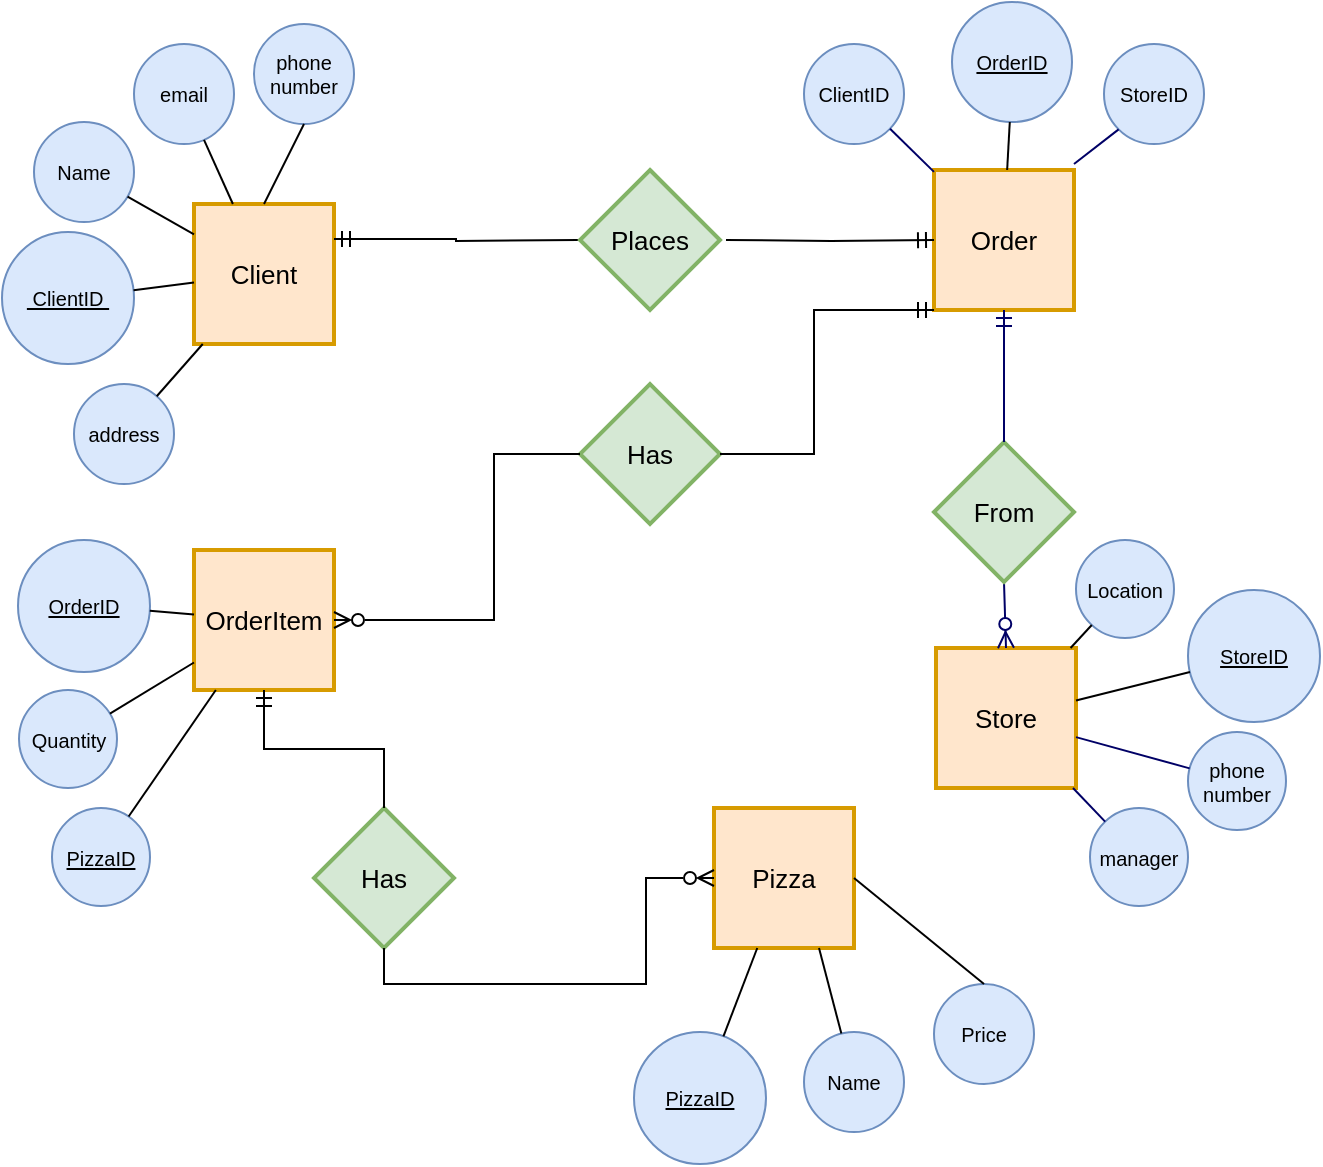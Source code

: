 <mxfile version="20.3.3" type="github" pages="2">
  <diagram id="fc1f3b67-3c9b-b1b3-7705-706421d27264" name="ERD Habit Tracker app">
    <mxGraphModel dx="1422" dy="809" grid="1" gridSize="10" guides="1" tooltips="1" connect="1" arrows="1" fold="1" page="1" pageScale="1" pageWidth="850" pageHeight="1100" math="0" shadow="0">
      <root>
        <mxCell id="0" />
        <mxCell id="1" parent="0" />
        <mxCell id="4cd4486c729dc68b-1" value="Client" style="strokeWidth=2;whiteSpace=wrap;html=1;align=center;fontSize=13;fontFamily=Helvetica;fontColor=#000000;strokeColor=#d79b00;fillColor=#ffe6cc;" parent="1" vertex="1">
          <mxGeometry x="120" y="160" width="70" height="70" as="geometry" />
        </mxCell>
        <mxCell id="4a63a70a29bb4ada-1" value="Name" style="ellipse;whiteSpace=wrap;html=1;aspect=fixed;fontSize=10;fillColor=#dae8fc;strokeColor=#6c8ebf;" parent="1" vertex="1">
          <mxGeometry x="40" y="119" width="50" height="50" as="geometry" />
        </mxCell>
        <mxCell id="4a63a70a29bb4ada-2" value="&lt;u&gt;&amp;nbsp;ClientID&amp;nbsp;&lt;/u&gt;" style="ellipse;whiteSpace=wrap;html=1;aspect=fixed;fontSize=10;fillColor=#dae8fc;strokeColor=#6c8ebf;" parent="1" vertex="1">
          <mxGeometry x="24" y="174" width="66" height="66" as="geometry" />
        </mxCell>
        <mxCell id="4a63a70a29bb4ada-3" value="address" style="ellipse;whiteSpace=wrap;html=1;aspect=fixed;fontSize=10;fillColor=#dae8fc;strokeColor=#6c8ebf;" parent="1" vertex="1">
          <mxGeometry x="60" y="250" width="50" height="50" as="geometry" />
        </mxCell>
        <mxCell id="4a63a70a29bb4ada-5" value="Order" style="strokeWidth=2;whiteSpace=wrap;html=1;align=center;fontSize=13;fontFamily=Helvetica;fontColor=#000000;strokeColor=#d79b00;fillColor=#ffe6cc;" parent="1" vertex="1">
          <mxGeometry x="490" y="143" width="70" height="70" as="geometry" />
        </mxCell>
        <mxCell id="4a63a70a29bb4ada-6" value="ClientID" style="ellipse;whiteSpace=wrap;html=1;aspect=fixed;fontSize=10;fillColor=#dae8fc;strokeColor=#6c8ebf;" parent="1" vertex="1">
          <mxGeometry x="425" y="80" width="50" height="50" as="geometry" />
        </mxCell>
        <mxCell id="5ecfb9fce94ea102-6" value="" style="edgeStyle=none;rounded=0;html=1;startArrow=none;startFill=0;endArrow=none;endFill=0;jettySize=auto;orthogonalLoop=1;strokeColor=#000066;fontSize=13;" parent="1" source="4a63a70a29bb4ada-6" target="4a63a70a29bb4ada-5" edge="1">
          <mxGeometry relative="1" as="geometry" />
        </mxCell>
        <mxCell id="4a63a70a29bb4ada-8" value="&lt;u&gt;OrderID&lt;/u&gt;" style="ellipse;whiteSpace=wrap;html=1;aspect=fixed;fontSize=10;fillColor=#dae8fc;strokeColor=#6c8ebf;" parent="1" vertex="1">
          <mxGeometry x="499" y="59" width="60" height="60" as="geometry" />
        </mxCell>
        <mxCell id="4a63a70a29bb4ada-9" value="" style="edgeStyle=orthogonalEdgeStyle;html=1;endArrow=ERmandOne;endFill=0;fontSize=13;exitX=1;exitY=0.5;entryX=0;entryY=0.5;rounded=0;" parent="1" target="4a63a70a29bb4ada-5" edge="1">
          <mxGeometry width="100" height="100" relative="1" as="geometry">
            <mxPoint x="386" y="178" as="sourcePoint" />
            <mxPoint x="385" y="270" as="targetPoint" />
          </mxGeometry>
        </mxCell>
        <mxCell id="4a63a70a29bb4ada-10" value="" style="edgeStyle=orthogonalEdgeStyle;html=1;endArrow=none;endFill=0;fontSize=13;exitX=1;exitY=0.25;entryX=0;entryY=0.5;rounded=0;startArrow=ERmandOne;startFill=0;" parent="1" source="4cd4486c729dc68b-1" edge="1">
          <mxGeometry width="100" height="100" relative="1" as="geometry">
            <mxPoint x="190" y="195" as="sourcePoint" />
            <mxPoint x="312" y="178" as="targetPoint" />
          </mxGeometry>
        </mxCell>
        <mxCell id="4a63a70a29bb4ada-13" value="Store" style="strokeWidth=2;whiteSpace=wrap;html=1;align=center;fontSize=13;fontFamily=Helvetica;fontColor=#000000;strokeColor=#d79b00;fillColor=#ffe6cc;" parent="1" vertex="1">
          <mxGeometry x="491" y="382" width="70" height="70" as="geometry" />
        </mxCell>
        <mxCell id="4a63a70a29bb4ada-16" value="OrderItem" style="strokeWidth=2;whiteSpace=wrap;html=1;align=center;fontSize=13;fontFamily=Helvetica;fontColor=#000000;strokeColor=#d79b00;fillColor=#ffe6cc;" parent="1" vertex="1">
          <mxGeometry x="120" y="333" width="70" height="70" as="geometry" />
        </mxCell>
        <mxCell id="4a63a70a29bb4ada-18" value="Has" style="shape=rhombus;strokeWidth=2;fontSize=13;perimeter=rhombusPerimeter;whiteSpace=wrap;html=1;align=center;fillColor=#d5e8d4;strokeColor=#82b366;" parent="1" vertex="1">
          <mxGeometry x="180" y="462" width="70" height="70" as="geometry" />
        </mxCell>
        <mxCell id="4a63a70a29bb4ada-19" value="Pizza" style="strokeWidth=2;whiteSpace=wrap;html=1;align=center;fontSize=13;fontFamily=Helvetica;fontColor=#000000;strokeColor=#d79b00;fillColor=#ffe6cc;" parent="1" vertex="1">
          <mxGeometry x="380" y="462" width="70" height="70" as="geometry" />
        </mxCell>
        <mxCell id="4a63a70a29bb4ada-20" value="&lt;u&gt;PizzaID&lt;/u&gt;" style="ellipse;whiteSpace=wrap;html=1;aspect=fixed;fontSize=10;fillColor=#dae8fc;strokeColor=#6c8ebf;" parent="1" vertex="1">
          <mxGeometry x="340" y="574" width="66" height="66" as="geometry" />
        </mxCell>
        <mxCell id="4a63a70a29bb4ada-21" value="Name" style="ellipse;whiteSpace=wrap;html=1;aspect=fixed;fontSize=10;fillColor=#dae8fc;strokeColor=#6c8ebf;" parent="1" vertex="1">
          <mxGeometry x="425" y="574" width="50" height="50" as="geometry" />
        </mxCell>
        <mxCell id="4a63a70a29bb4ada-44" value="&lt;u&gt;StoreID&lt;/u&gt;" style="ellipse;whiteSpace=wrap;html=1;aspect=fixed;fontSize=10;fillColor=#dae8fc;strokeColor=#6c8ebf;" parent="1" vertex="1">
          <mxGeometry x="617" y="353" width="66" height="66" as="geometry" />
        </mxCell>
        <mxCell id="4a63a70a29bb4ada-45" value="Location" style="ellipse;whiteSpace=wrap;html=1;aspect=fixed;fontSize=10;fillColor=#dae8fc;strokeColor=#6c8ebf;" parent="1" vertex="1">
          <mxGeometry x="561" y="328" width="49" height="49" as="geometry" />
        </mxCell>
        <mxCell id="4a63a70a29bb4ada-46" style="rounded=0;html=1;endArrow=none;endFill=0;jettySize=auto;orthogonalLoop=1;fontSize=12;" parent="1" source="4a63a70a29bb4ada-13" target="4a63a70a29bb4ada-45" edge="1">
          <mxGeometry relative="1" as="geometry" />
        </mxCell>
        <mxCell id="4a63a70a29bb4ada-48" style="rounded=0;html=1;endArrow=none;endFill=0;jettySize=auto;orthogonalLoop=1;fontSize=12;" parent="1" source="4a63a70a29bb4ada-8" target="4a63a70a29bb4ada-5" edge="1">
          <mxGeometry relative="1" as="geometry" />
        </mxCell>
        <mxCell id="4a63a70a29bb4ada-51" style="edgeStyle=none;rounded=0;html=1;endArrow=none;endFill=0;jettySize=auto;orthogonalLoop=1;fontSize=12;" parent="1" source="4a63a70a29bb4ada-13" target="4a63a70a29bb4ada-44" edge="1">
          <mxGeometry relative="1" as="geometry" />
        </mxCell>
        <mxCell id="4a63a70a29bb4ada-52" style="edgeStyle=none;rounded=0;html=1;endArrow=none;endFill=0;jettySize=auto;orthogonalLoop=1;fontSize=12;" parent="1" source="4a63a70a29bb4ada-20" target="4a63a70a29bb4ada-19" edge="1">
          <mxGeometry relative="1" as="geometry" />
        </mxCell>
        <mxCell id="4a63a70a29bb4ada-53" style="edgeStyle=none;rounded=0;html=1;endArrow=none;endFill=0;jettySize=auto;orthogonalLoop=1;fontSize=12;entryX=0.75;entryY=1;entryDx=0;entryDy=0;" parent="1" source="4a63a70a29bb4ada-21" target="4a63a70a29bb4ada-19" edge="1">
          <mxGeometry relative="1" as="geometry" />
        </mxCell>
        <mxCell id="4a63a70a29bb4ada-54" style="edgeStyle=none;rounded=0;html=1;endArrow=none;endFill=0;jettySize=auto;orthogonalLoop=1;fontSize=12;" parent="1" source="4a63a70a29bb4ada-2" target="4cd4486c729dc68b-1" edge="1">
          <mxGeometry relative="1" as="geometry" />
        </mxCell>
        <mxCell id="4a63a70a29bb4ada-55" style="edgeStyle=none;rounded=0;html=1;endArrow=none;endFill=0;jettySize=auto;orthogonalLoop=1;fontSize=12;" parent="1" source="4a63a70a29bb4ada-1" target="4cd4486c729dc68b-1" edge="1">
          <mxGeometry relative="1" as="geometry" />
        </mxCell>
        <mxCell id="4a63a70a29bb4ada-56" style="edgeStyle=none;rounded=0;html=1;endArrow=none;endFill=0;jettySize=auto;orthogonalLoop=1;fontSize=12;" parent="1" source="4a63a70a29bb4ada-3" target="4cd4486c729dc68b-1" edge="1">
          <mxGeometry relative="1" as="geometry">
            <mxPoint x="110" y="260" as="sourcePoint" />
          </mxGeometry>
        </mxCell>
        <mxCell id="4a63a70a29bb4ada-58" value="&lt;u&gt;OrderID&lt;/u&gt;" style="ellipse;whiteSpace=wrap;html=1;aspect=fixed;fontSize=10;fillColor=#dae8fc;strokeColor=#6c8ebf;" parent="1" vertex="1">
          <mxGeometry x="32" y="328" width="66" height="66" as="geometry" />
        </mxCell>
        <mxCell id="4a63a70a29bb4ada-59" value="&lt;u&gt;PizzaID&lt;/u&gt;" style="ellipse;whiteSpace=wrap;html=1;aspect=fixed;fontSize=10;fillColor=#dae8fc;strokeColor=#6c8ebf;" parent="1" vertex="1">
          <mxGeometry x="49" y="462" width="49" height="49" as="geometry" />
        </mxCell>
        <mxCell id="4a63a70a29bb4ada-60" value="Quantity" style="ellipse;whiteSpace=wrap;html=1;aspect=fixed;fontSize=10;fillColor=#dae8fc;strokeColor=#6c8ebf;" parent="1" vertex="1">
          <mxGeometry x="32.5" y="403" width="49" height="49" as="geometry" />
        </mxCell>
        <mxCell id="4a63a70a29bb4ada-62" style="rounded=0;html=1;startArrow=none;startFill=0;endArrow=none;endFill=0;jettySize=auto;orthogonalLoop=1;fontSize=10;" parent="1" source="4a63a70a29bb4ada-58" target="4a63a70a29bb4ada-16" edge="1">
          <mxGeometry relative="1" as="geometry" />
        </mxCell>
        <mxCell id="4a63a70a29bb4ada-63" style="edgeStyle=none;rounded=0;html=1;startArrow=none;startFill=0;endArrow=none;endFill=0;jettySize=auto;orthogonalLoop=1;fontSize=10;" parent="1" source="4a63a70a29bb4ada-59" target="4a63a70a29bb4ada-16" edge="1">
          <mxGeometry relative="1" as="geometry" />
        </mxCell>
        <mxCell id="4a63a70a29bb4ada-64" style="edgeStyle=none;rounded=0;html=1;startArrow=none;startFill=0;endArrow=none;endFill=0;jettySize=auto;orthogonalLoop=1;fontSize=10;" parent="1" source="4a63a70a29bb4ada-60" target="4a63a70a29bb4ada-16" edge="1">
          <mxGeometry relative="1" as="geometry" />
        </mxCell>
        <mxCell id="4a63a70a29bb4ada-7" value="email" style="ellipse;whiteSpace=wrap;html=1;aspect=fixed;fontSize=10;fillColor=#dae8fc;strokeColor=#6c8ebf;" parent="1" vertex="1">
          <mxGeometry x="90" y="80" width="50" height="50" as="geometry" />
        </mxCell>
        <mxCell id="4a63a70a29bb4ada-11" style="rounded=0;html=1;startArrow=none;startFill=0;endArrow=none;endFill=0;jettySize=auto;orthogonalLoop=1;fontSize=10;" parent="1" source="4a63a70a29bb4ada-7" target="4cd4486c729dc68b-1" edge="1">
          <mxGeometry relative="1" as="geometry" />
        </mxCell>
        <mxCell id="5ecfb9fce94ea102-1" value="phone number" style="ellipse;whiteSpace=wrap;html=1;aspect=fixed;fontSize=10;fillColor=#dae8fc;strokeColor=#6c8ebf;" parent="1" vertex="1">
          <mxGeometry x="617" y="424" width="49" height="49" as="geometry" />
        </mxCell>
        <mxCell id="5ecfb9fce94ea102-2" style="rounded=0;html=1;startArrow=none;startFill=0;endArrow=none;endFill=0;jettySize=auto;orthogonalLoop=1;strokeColor=#000066;fontSize=13;" parent="1" source="5ecfb9fce94ea102-1" target="4a63a70a29bb4ada-13" edge="1">
          <mxGeometry relative="1" as="geometry" />
        </mxCell>
        <mxCell id="5ecfb9fce94ea102-3" style="edgeStyle=none;rounded=0;html=1;exitX=1;exitY=0.5;entryX=0.5;entryY=0;startArrow=none;startFill=0;endArrow=ERzeroToMany;endFill=1;jettySize=auto;orthogonalLoop=1;strokeColor=#000066;fontSize=13;exitDx=0;exitDy=0;" parent="1" source="TRJ84Hgm3gfT9kraBluB-17" target="4a63a70a29bb4ada-13" edge="1">
          <mxGeometry relative="1" as="geometry" />
        </mxCell>
        <mxCell id="5ecfb9fce94ea102-9" value="manager" style="ellipse;whiteSpace=wrap;html=1;aspect=fixed;fontSize=10;fillColor=#dae8fc;strokeColor=#6c8ebf;" parent="1" vertex="1">
          <mxGeometry x="568" y="462" width="49" height="49" as="geometry" />
        </mxCell>
        <mxCell id="5ecfb9fce94ea102-10" style="edgeStyle=none;rounded=0;html=1;startArrow=none;startFill=0;endArrow=none;endFill=0;jettySize=auto;orthogonalLoop=1;strokeColor=#000066;fontSize=13;" parent="1" source="5ecfb9fce94ea102-9" target="4a63a70a29bb4ada-13" edge="1">
          <mxGeometry relative="1" as="geometry" />
        </mxCell>
        <mxCell id="TRJ84Hgm3gfT9kraBluB-3" value="phone number" style="ellipse;whiteSpace=wrap;html=1;aspect=fixed;fontSize=10;fillColor=#dae8fc;strokeColor=#6c8ebf;" parent="1" vertex="1">
          <mxGeometry x="150" y="70" width="50" height="50" as="geometry" />
        </mxCell>
        <mxCell id="TRJ84Hgm3gfT9kraBluB-4" style="rounded=0;html=1;startArrow=none;startFill=0;endArrow=none;endFill=0;jettySize=auto;orthogonalLoop=1;fontSize=10;exitX=0.5;exitY=1;exitDx=0;exitDy=0;entryX=0.5;entryY=0;entryDx=0;entryDy=0;" parent="1" source="TRJ84Hgm3gfT9kraBluB-3" target="4cd4486c729dc68b-1" edge="1">
          <mxGeometry relative="1" as="geometry">
            <mxPoint x="134.999" y="137.913" as="sourcePoint" />
            <mxPoint x="160" y="150" as="targetPoint" />
          </mxGeometry>
        </mxCell>
        <mxCell id="TRJ84Hgm3gfT9kraBluB-5" value="Places" style="shape=rhombus;strokeWidth=2;fontSize=13;perimeter=rhombusPerimeter;whiteSpace=wrap;html=1;align=center;fillColor=#d5e8d4;strokeColor=#82b366;" parent="1" vertex="1">
          <mxGeometry x="313" y="143" width="70" height="70" as="geometry" />
        </mxCell>
        <mxCell id="TRJ84Hgm3gfT9kraBluB-6" value="StoreID" style="ellipse;whiteSpace=wrap;html=1;aspect=fixed;fontSize=10;fillColor=#dae8fc;strokeColor=#6c8ebf;" parent="1" vertex="1">
          <mxGeometry x="575" y="80" width="50" height="50" as="geometry" />
        </mxCell>
        <mxCell id="TRJ84Hgm3gfT9kraBluB-9" value="" style="edgeStyle=none;rounded=0;html=1;startArrow=none;startFill=0;endArrow=none;endFill=0;jettySize=auto;orthogonalLoop=1;strokeColor=#000066;fontSize=13;exitX=0;exitY=1;exitDx=0;exitDy=0;" parent="1" source="TRJ84Hgm3gfT9kraBluB-6" edge="1">
          <mxGeometry relative="1" as="geometry">
            <mxPoint x="478.125" y="132.219" as="sourcePoint" />
            <mxPoint x="560" y="140" as="targetPoint" />
          </mxGeometry>
        </mxCell>
        <mxCell id="TRJ84Hgm3gfT9kraBluB-13" value="Price" style="ellipse;whiteSpace=wrap;html=1;aspect=fixed;fontSize=10;fillColor=#dae8fc;strokeColor=#6c8ebf;" parent="1" vertex="1">
          <mxGeometry x="490" y="550" width="50" height="50" as="geometry" />
        </mxCell>
        <mxCell id="TRJ84Hgm3gfT9kraBluB-15" style="edgeStyle=none;rounded=0;html=1;endArrow=none;endFill=0;jettySize=auto;orthogonalLoop=1;fontSize=12;exitX=0.5;exitY=0;exitDx=0;exitDy=0;entryX=1;entryY=0.5;entryDx=0;entryDy=0;" parent="1" source="TRJ84Hgm3gfT9kraBluB-13" target="4a63a70a29bb4ada-19" edge="1">
          <mxGeometry relative="1" as="geometry">
            <mxPoint x="355" y="628" as="sourcePoint" />
            <mxPoint x="364.182" y="609" as="targetPoint" />
          </mxGeometry>
        </mxCell>
        <mxCell id="TRJ84Hgm3gfT9kraBluB-17" value="From" style="shape=rhombus;strokeWidth=2;fontSize=13;perimeter=rhombusPerimeter;whiteSpace=wrap;html=1;align=center;direction=south;fillColor=#d5e8d4;strokeColor=#82b366;" parent="1" vertex="1">
          <mxGeometry x="490" y="279" width="70" height="70" as="geometry" />
        </mxCell>
        <mxCell id="TRJ84Hgm3gfT9kraBluB-18" value="" style="edgeStyle=none;rounded=0;html=1;exitX=0.5;exitY=1;entryX=0;entryY=0.5;startArrow=ERmandOne;startFill=0;endArrow=none;endFill=1;jettySize=auto;orthogonalLoop=1;strokeColor=#000066;fontSize=13;entryDx=0;entryDy=0;" parent="1" source="4a63a70a29bb4ada-5" target="TRJ84Hgm3gfT9kraBluB-17" edge="1">
          <mxGeometry relative="1" as="geometry">
            <mxPoint x="525" y="213" as="sourcePoint" />
            <mxPoint x="525" y="333" as="targetPoint" />
          </mxGeometry>
        </mxCell>
        <mxCell id="TRJ84Hgm3gfT9kraBluB-20" value="Has" style="shape=rhombus;strokeWidth=2;fontSize=13;perimeter=rhombusPerimeter;whiteSpace=wrap;html=1;align=center;direction=south;fillColor=#d5e8d4;strokeColor=#82b366;" parent="1" vertex="1">
          <mxGeometry x="313" y="250" width="70" height="70" as="geometry" />
        </mxCell>
        <mxCell id="TRJ84Hgm3gfT9kraBluB-21" value="" style="edgeStyle=orthogonalEdgeStyle;html=1;endArrow=ERmandOne;endFill=0;fontSize=13;exitX=0.5;exitY=0;entryX=0;entryY=1;rounded=0;entryDx=0;entryDy=0;exitDx=0;exitDy=0;" parent="1" source="TRJ84Hgm3gfT9kraBluB-20" target="4a63a70a29bb4ada-5" edge="1">
          <mxGeometry width="100" height="100" relative="1" as="geometry">
            <mxPoint x="396" y="188" as="sourcePoint" />
            <mxPoint x="500" y="188" as="targetPoint" />
            <Array as="points">
              <mxPoint x="430" y="285" />
              <mxPoint x="430" y="213" />
            </Array>
          </mxGeometry>
        </mxCell>
        <mxCell id="TRJ84Hgm3gfT9kraBluB-22" value="" style="edgeStyle=orthogonalEdgeStyle;html=1;endArrow=none;endFill=0;fontSize=13;exitX=1;exitY=0.5;entryX=0.5;entryY=1;rounded=0;exitDx=0;exitDy=0;entryDx=0;entryDy=0;startArrow=ERzeroToMany;startFill=0;" parent="1" source="4a63a70a29bb4ada-16" target="TRJ84Hgm3gfT9kraBluB-20" edge="1">
          <mxGeometry width="100" height="100" relative="1" as="geometry">
            <mxPoint x="406" y="198" as="sourcePoint" />
            <mxPoint x="510" y="198" as="targetPoint" />
            <Array as="points">
              <mxPoint x="270" y="368" />
              <mxPoint x="270" y="285" />
            </Array>
          </mxGeometry>
        </mxCell>
        <mxCell id="TRJ84Hgm3gfT9kraBluB-25" value="" style="edgeStyle=orthogonalEdgeStyle;html=1;endArrow=none;endFill=0;fontSize=13;entryX=0.5;entryY=0;rounded=0;startArrow=ERmandOne;startFill=0;entryDx=0;entryDy=0;exitX=0.5;exitY=1;exitDx=0;exitDy=0;" parent="1" source="4a63a70a29bb4ada-16" target="4a63a70a29bb4ada-18" edge="1">
          <mxGeometry width="100" height="100" relative="1" as="geometry">
            <mxPoint x="200" y="400" as="sourcePoint" />
            <mxPoint x="322" y="188" as="targetPoint" />
          </mxGeometry>
        </mxCell>
        <mxCell id="TRJ84Hgm3gfT9kraBluB-26" value="" style="edgeStyle=orthogonalEdgeStyle;html=1;endArrow=none;endFill=0;fontSize=13;exitX=0;exitY=0.5;entryX=0.5;entryY=1;rounded=0;exitDx=0;exitDy=0;entryDx=0;entryDy=0;startArrow=ERzeroToMany;startFill=0;" parent="1" source="4a63a70a29bb4ada-19" target="4a63a70a29bb4ada-18" edge="1">
          <mxGeometry width="100" height="100" relative="1" as="geometry">
            <mxPoint x="127" y="640" as="sourcePoint" />
            <mxPoint x="250" y="557" as="targetPoint" />
            <Array as="points">
              <mxPoint x="346" y="550" />
              <mxPoint x="215" y="550" />
            </Array>
          </mxGeometry>
        </mxCell>
      </root>
    </mxGraphModel>
  </diagram>
  <diagram id="cdb5e136-1861-7ef1-5e76-c57f7e18aa8d" name="ERD Data Structure - Habit Tracker App">
    <mxGraphModel pageWidth="1100" pageHeight="850" fold="1" pageScale="1" math="0" shadow="0">
      <root>
        <mxCell id="0" />
        <mxCell id="1" parent="0" />
        <mxCell id="4a63a70a29bb4ada-31" value="" style="edgeStyle=none;rounded=0;html=1;startArrow=ERzeroToMany;startFill=1;endArrow=ERzeroToOne;endFill=1;jettySize=auto;orthogonalLoop=1;fontSize=10;strokeColor=#000066;" edge="1" source="4a63a70a29bb4ada-1" target="4a63a70a29bb4ada-18" parent="1">
          <mxGeometry relative="1" as="geometry" />
        </mxCell>
        <mxCell id="4a63a70a29bb4ada-45" value="" style="edgeStyle=none;rounded=0;html=1;startArrow=ERoneToMany;startFill=0;endArrow=ERzeroToMany;endFill=1;jettySize=auto;orthogonalLoop=1;fontSize=10;strokeColor=#000066;" edge="1" source="4a63a70a29bb4ada-1" target="4a63a70a29bb4ada-32" parent="1">
          <mxGeometry relative="1" as="geometry" />
        </mxCell>
        <mxCell id="4a63a70a29bb4ada-1" value="Users" style="swimlane;fontStyle=0;childLayout=stackLayout;horizontal=1;startSize=26;fillColor=#ffe6cc;horizontalStack=0;resizeParent=1;resizeParentMax=0;resizeLast=0;collapsible=1;marginBottom=0;swimlaneFillColor=#ffffff;align=center;strokeWidth=1;fontSize=13;strokeColor=#d79b00;" vertex="1" parent="1">
          <mxGeometry x="80" y="41" width="160" height="144" as="geometry" />
        </mxCell>
        <mxCell id="4a63a70a29bb4ada-2" value="UserID" style="shape=partialRectangle;top=0;left=0;right=0;bottom=1;align=left;verticalAlign=middle;fillColor=none;spacingLeft=34;spacingRight=4;overflow=hidden;rotatable=0;points=[[0,0.5],[1,0.5]];portConstraint=eastwest;dropTarget=0;fontStyle=5;" vertex="1" parent="4a63a70a29bb4ada-1">
          <mxGeometry y="26" width="160" height="30" as="geometry" />
        </mxCell>
        <mxCell id="4a63a70a29bb4ada-3" value="PK" style="shape=partialRectangle;top=0;left=0;bottom=0;fillColor=none;align=left;verticalAlign=middle;spacingLeft=4;spacingRight=4;overflow=hidden;rotatable=0;points=[];portConstraint=eastwest;part=1;fontStyle=1" vertex="1" connectable="0" parent="4a63a70a29bb4ada-2">
          <mxGeometry width="30" height="30" as="geometry" />
        </mxCell>
        <mxCell id="4a63a70a29bb4ada-6" value="CoachID" style="shape=partialRectangle;top=0;left=0;right=0;bottom=0;align=left;verticalAlign=top;fillColor=none;spacingLeft=34;spacingRight=4;overflow=hidden;rotatable=0;points=[[0,0.5],[1,0.5]];portConstraint=eastwest;dropTarget=0;fontStyle=2" vertex="1" parent="4a63a70a29bb4ada-1">
          <mxGeometry y="56" width="160" height="26" as="geometry" />
        </mxCell>
        <mxCell id="4a63a70a29bb4ada-7" value="FK" style="shape=partialRectangle;top=0;left=0;bottom=0;fillColor=none;align=left;verticalAlign=top;spacingLeft=4;spacingRight=4;overflow=hidden;rotatable=0;points=[];portConstraint=eastwest;part=1;fontStyle=2" vertex="1" connectable="0" parent="4a63a70a29bb4ada-6">
          <mxGeometry width="30" height="26" as="geometry" />
        </mxCell>
        <mxCell id="5ecfb9fce94ea102-8" value="Name" style="shape=partialRectangle;top=0;left=0;right=0;bottom=0;align=left;verticalAlign=top;fillColor=none;spacingLeft=34;spacingRight=4;overflow=hidden;rotatable=0;points=[[0,0.5],[1,0.5]];portConstraint=eastwest;dropTarget=0;" vertex="1" parent="4a63a70a29bb4ada-1">
          <mxGeometry y="82" width="160" height="26" as="geometry" />
        </mxCell>
        <mxCell id="5ecfb9fce94ea102-9" value="" style="shape=partialRectangle;top=0;left=0;bottom=0;fillColor=none;align=left;verticalAlign=top;spacingLeft=4;spacingRight=4;overflow=hidden;rotatable=0;points=[];portConstraint=eastwest;part=1;" vertex="1" connectable="0" parent="5ecfb9fce94ea102-8">
          <mxGeometry width="30" height="26" as="geometry" />
        </mxCell>
        <mxCell id="4a63a70a29bb4ada-16" value="HabitNum" style="shape=partialRectangle;top=0;left=0;right=0;bottom=0;align=left;verticalAlign=top;fillColor=none;spacingLeft=34;spacingRight=4;overflow=hidden;rotatable=0;points=[[0,0.5],[1,0.5]];portConstraint=eastwest;dropTarget=0;" vertex="1" parent="4a63a70a29bb4ada-1">
          <mxGeometry y="108" width="160" height="26" as="geometry" />
        </mxCell>
        <mxCell id="4a63a70a29bb4ada-17" value="" style="shape=partialRectangle;top=0;left=0;bottom=0;fillColor=none;align=left;verticalAlign=top;spacingLeft=4;spacingRight=4;overflow=hidden;rotatable=0;points=[];portConstraint=eastwest;part=1;" vertex="1" connectable="0" parent="4a63a70a29bb4ada-16">
          <mxGeometry width="30" height="26" as="geometry" />
        </mxCell>
        <mxCell id="4a63a70a29bb4ada-10" value="" style="shape=partialRectangle;top=0;left=0;right=0;bottom=0;align=left;verticalAlign=top;fillColor=none;spacingLeft=34;spacingRight=4;overflow=hidden;rotatable=0;points=[[0,0.5],[1,0.5]];portConstraint=eastwest;dropTarget=0;" vertex="1" parent="4a63a70a29bb4ada-1">
          <mxGeometry y="134" width="160" height="10" as="geometry" />
        </mxCell>
        <mxCell id="4a63a70a29bb4ada-11" value="" style="shape=partialRectangle;top=0;left=0;bottom=0;fillColor=none;align=left;verticalAlign=top;spacingLeft=4;spacingRight=4;overflow=hidden;rotatable=0;points=[];portConstraint=eastwest;part=1;" vertex="1" connectable="0" parent="4a63a70a29bb4ada-10">
          <mxGeometry width="30" height="10" as="geometry" />
        </mxCell>
        <mxCell id="4a63a70a29bb4ada-32" value="Habits" style="swimlane;fontStyle=0;childLayout=stackLayout;horizontal=1;startSize=26;fillColor=#FFE6CC;horizontalStack=0;resizeParent=1;resizeParentMax=0;resizeLast=0;collapsible=1;marginBottom=0;swimlaneFillColor=#ffffff;align=center;strokeWidth=1;fontSize=13;strokeColor=#d79b00;" vertex="1" parent="1">
          <mxGeometry x="429" y="67" width="160" height="92" as="geometry" />
        </mxCell>
        <mxCell id="4a63a70a29bb4ada-33" value="HabitID" style="shape=partialRectangle;top=0;left=0;right=0;bottom=1;align=left;verticalAlign=middle;fillColor=none;spacingLeft=34;spacingRight=4;overflow=hidden;rotatable=0;points=[[0,0.5],[1,0.5]];portConstraint=eastwest;dropTarget=0;fontStyle=5;" vertex="1" parent="4a63a70a29bb4ada-32">
          <mxGeometry y="26" width="160" height="30" as="geometry" />
        </mxCell>
        <mxCell id="4a63a70a29bb4ada-34" value="PK" style="shape=partialRectangle;top=0;left=0;bottom=0;fillColor=none;align=left;verticalAlign=middle;spacingLeft=4;spacingRight=4;overflow=hidden;rotatable=0;points=[];portConstraint=eastwest;part=1;fontStyle=1" vertex="1" connectable="0" parent="4a63a70a29bb4ada-33">
          <mxGeometry width="30" height="30" as="geometry" />
        </mxCell>
        <mxCell id="4a63a70a29bb4ada-37" value="HabitName" style="shape=partialRectangle;top=0;left=0;right=0;bottom=0;align=left;verticalAlign=top;fillColor=none;spacingLeft=34;spacingRight=4;overflow=hidden;rotatable=0;points=[[0,0.5],[1,0.5]];portConstraint=eastwest;dropTarget=0;" vertex="1" parent="4a63a70a29bb4ada-32">
          <mxGeometry y="56" width="160" height="26" as="geometry" />
        </mxCell>
        <mxCell id="4a63a70a29bb4ada-38" value="" style="shape=partialRectangle;top=0;left=0;bottom=0;fillColor=none;align=left;verticalAlign=top;spacingLeft=4;spacingRight=4;overflow=hidden;rotatable=0;points=[];portConstraint=eastwest;part=1;" vertex="1" connectable="0" parent="4a63a70a29bb4ada-37">
          <mxGeometry width="30" height="26" as="geometry" />
        </mxCell>
        <mxCell id="4a63a70a29bb4ada-43" value="" style="shape=partialRectangle;top=0;left=0;right=0;bottom=0;align=left;verticalAlign=top;fillColor=none;spacingLeft=34;spacingRight=4;overflow=hidden;rotatable=0;points=[[0,0.5],[1,0.5]];portConstraint=eastwest;dropTarget=0;" vertex="1" parent="4a63a70a29bb4ada-32">
          <mxGeometry y="82" width="160" height="10" as="geometry" />
        </mxCell>
        <mxCell id="4a63a70a29bb4ada-44" value="" style="shape=partialRectangle;top=0;left=0;bottom=0;fillColor=none;align=left;verticalAlign=top;spacingLeft=4;spacingRight=4;overflow=hidden;rotatable=0;points=[];portConstraint=eastwest;part=1;" vertex="1" connectable="0" parent="4a63a70a29bb4ada-43">
          <mxGeometry width="30" height="10" as="geometry" />
        </mxCell>
        <mxCell id="4a63a70a29bb4ada-18" value="Coaches" style="swimlane;fontStyle=0;childLayout=stackLayout;horizontal=1;startSize=26;fillColor=#ffe6cc;horizontalStack=0;resizeParent=1;resizeParentMax=0;resizeLast=0;collapsible=1;marginBottom=0;swimlaneFillColor=#ffffff;align=center;strokeWidth=1;fontSize=13;strokeColor=#d79b00;" vertex="1" parent="1">
          <mxGeometry x="82" y="280" width="160" height="92" as="geometry" />
        </mxCell>
        <mxCell id="4a63a70a29bb4ada-19" value="CoachID" style="shape=partialRectangle;top=0;left=0;right=0;bottom=1;align=left;verticalAlign=middle;fillColor=none;spacingLeft=34;spacingRight=4;overflow=hidden;rotatable=0;points=[[0,0.5],[1,0.5]];portConstraint=eastwest;dropTarget=0;fontStyle=5;" vertex="1" parent="4a63a70a29bb4ada-18">
          <mxGeometry y="26" width="160" height="30" as="geometry" />
        </mxCell>
        <mxCell id="4a63a70a29bb4ada-20" value="PK" style="shape=partialRectangle;top=0;left=0;bottom=0;fillColor=none;align=left;verticalAlign=middle;spacingLeft=4;spacingRight=4;overflow=hidden;rotatable=0;points=[];portConstraint=eastwest;part=1;" vertex="1" connectable="0" parent="4a63a70a29bb4ada-19">
          <mxGeometry width="30" height="30" as="geometry" />
        </mxCell>
        <mxCell id="4a63a70a29bb4ada-23" value="Name" style="shape=partialRectangle;top=0;left=0;right=0;bottom=0;align=left;verticalAlign=top;fillColor=none;spacingLeft=34;spacingRight=4;overflow=hidden;rotatable=0;points=[[0,0.5],[1,0.5]];portConstraint=eastwest;dropTarget=0;" vertex="1" parent="4a63a70a29bb4ada-18">
          <mxGeometry y="56" width="160" height="26" as="geometry" />
        </mxCell>
        <mxCell id="4a63a70a29bb4ada-24" value="" style="shape=partialRectangle;top=0;left=0;bottom=0;fillColor=none;align=left;verticalAlign=top;spacingLeft=4;spacingRight=4;overflow=hidden;rotatable=0;points=[];portConstraint=eastwest;part=1;" vertex="1" connectable="0" parent="4a63a70a29bb4ada-23">
          <mxGeometry width="30" height="26" as="geometry" />
        </mxCell>
        <mxCell id="4a63a70a29bb4ada-29" value="" style="shape=partialRectangle;top=0;left=0;right=0;bottom=0;align=left;verticalAlign=top;fillColor=none;spacingLeft=34;spacingRight=4;overflow=hidden;rotatable=0;points=[[0,0.5],[1,0.5]];portConstraint=eastwest;dropTarget=0;" vertex="1" parent="4a63a70a29bb4ada-18">
          <mxGeometry y="82" width="160" height="10" as="geometry" />
        </mxCell>
        <mxCell id="4a63a70a29bb4ada-30" value="" style="shape=partialRectangle;top=0;left=0;bottom=0;fillColor=none;align=left;verticalAlign=top;spacingLeft=4;spacingRight=4;overflow=hidden;rotatable=0;points=[];portConstraint=eastwest;part=1;" vertex="1" connectable="0" parent="4a63a70a29bb4ada-29">
          <mxGeometry width="30" height="10" as="geometry" />
        </mxCell>
        <mxCell id="4a63a70a29bb4ada-48" value="" style="edgeStyle=none;rounded=0;html=1;startArrow=ERmandOne;startFill=0;endArrow=ERzeroToMany;endFill=1;jettySize=auto;orthogonalLoop=1;strokeColor=#000066;fontSize=10;" edge="1" source="4a63a70a29bb4ada-12" target="4a63a70a29bb4ada-26" parent="1">
          <mxGeometry relative="1" as="geometry" />
        </mxCell>
        <mxCell id="4a63a70a29bb4ada-12" value="Checkins" style="swimlane;fontStyle=0;childLayout=stackLayout;horizontal=1;startSize=26;fillColor=#ffe6cc;horizontalStack=0;resizeParent=1;resizeParentMax=0;resizeLast=0;collapsible=1;marginBottom=0;swimlaneFillColor=#ffffff;align=center;strokeWidth=1;fontSize=13;strokeColor=#d79b00;" vertex="1" parent="1">
          <mxGeometry x="655" y="67" width="160" height="134" as="geometry" />
        </mxCell>
        <mxCell id="4a63a70a29bb4ada-13" value="HabitCheckinID" style="shape=partialRectangle;top=0;left=0;right=0;bottom=1;align=left;verticalAlign=middle;fillColor=none;spacingLeft=34;spacingRight=4;overflow=hidden;rotatable=0;points=[[0,0.5],[1,0.5]];portConstraint=eastwest;dropTarget=0;fontStyle=5;" vertex="1" parent="4a63a70a29bb4ada-12">
          <mxGeometry y="26" width="160" height="30" as="geometry" />
        </mxCell>
        <mxCell id="4a63a70a29bb4ada-14" value="PK" style="shape=partialRectangle;top=0;left=0;bottom=0;fillColor=none;align=left;verticalAlign=middle;spacingLeft=4;spacingRight=4;overflow=hidden;rotatable=0;points=[];portConstraint=eastwest;part=1;" vertex="1" connectable="0" parent="4a63a70a29bb4ada-13">
          <mxGeometry width="30" height="30" as="geometry" />
        </mxCell>
        <mxCell id="4a63a70a29bb4ada-15" value="HabitID" style="shape=partialRectangle;top=0;left=0;right=0;bottom=0;align=left;verticalAlign=bottom;fillColor=none;spacingLeft=34;spacingRight=4;overflow=hidden;rotatable=0;points=[[0,0.5],[1,0.5]];portConstraint=eastwest;dropTarget=0;fontStyle=2" vertex="1" parent="4a63a70a29bb4ada-12">
          <mxGeometry y="56" width="160" height="26" as="geometry" />
        </mxCell>
        <mxCell id="4a63a70a29bb4ada-25" value="FK" style="shape=partialRectangle;top=0;left=0;bottom=0;fillColor=none;align=left;verticalAlign=top;spacingLeft=4;spacingRight=4;overflow=hidden;rotatable=0;points=[];portConstraint=eastwest;part=1;fontStyle=2" vertex="1" connectable="0" parent="4a63a70a29bb4ada-15">
          <mxGeometry width="30" height="26" as="geometry" />
        </mxCell>
        <mxCell id="5ecfb9fce94ea102-5" value="UserID" style="shape=partialRectangle;top=0;left=0;right=0;bottom=0;align=left;verticalAlign=bottom;fillColor=none;spacingLeft=34;spacingRight=4;overflow=hidden;rotatable=0;points=[[0,0.5],[1,0.5]];portConstraint=eastwest;dropTarget=0;fontStyle=2" vertex="1" parent="4a63a70a29bb4ada-12">
          <mxGeometry y="82" width="160" height="26" as="geometry" />
        </mxCell>
        <mxCell id="5ecfb9fce94ea102-6" value="FK" style="shape=partialRectangle;top=0;left=0;bottom=0;fillColor=none;align=left;verticalAlign=top;spacingLeft=4;spacingRight=4;overflow=hidden;rotatable=0;points=[];portConstraint=eastwest;part=1;fontStyle=2" vertex="1" connectable="0" parent="5ecfb9fce94ea102-5">
          <mxGeometry width="30" height="26" as="geometry" />
        </mxCell>
        <mxCell id="4f2698fda814bacb-1" value="CheckinDate" style="shape=partialRectangle;top=0;left=0;right=0;bottom=0;align=left;verticalAlign=top;fillColor=none;spacingLeft=34;spacingRight=4;overflow=hidden;rotatable=0;points=[[0,0.5],[1,0.5]];portConstraint=eastwest;dropTarget=0;" vertex="1" parent="4a63a70a29bb4ada-12">
          <mxGeometry y="108" width="160" height="26" as="geometry" />
        </mxCell>
        <mxCell id="4f2698fda814bacb-2" value="" style="shape=partialRectangle;top=0;left=0;bottom=0;fillColor=none;align=left;verticalAlign=top;spacingLeft=4;spacingRight=4;overflow=hidden;rotatable=0;points=[];portConstraint=eastwest;part=1;" vertex="1" connectable="0" parent="4f2698fda814bacb-1">
          <mxGeometry width="30" height="26" as="geometry" />
        </mxCell>
        <mxCell id="4a63a70a29bb4ada-26" value="Comments" style="swimlane;fontStyle=0;childLayout=stackLayout;horizontal=1;startSize=26;fillColor=#ffe6cc;horizontalStack=0;resizeParent=1;resizeParentMax=0;resizeLast=0;collapsible=1;marginBottom=0;swimlaneFillColor=#ffffff;align=center;strokeWidth=1;fontSize=13;strokeColor=#d79b00;" vertex="1" parent="1">
          <mxGeometry x="655" y="264" width="160" height="196" as="geometry" />
        </mxCell>
        <mxCell id="4a63a70a29bb4ada-27" value="CommentID" style="shape=partialRectangle;top=0;left=0;right=0;bottom=1;align=left;verticalAlign=middle;fillColor=none;spacingLeft=34;spacingRight=4;overflow=hidden;rotatable=0;points=[[0,0.5],[1,0.5]];portConstraint=eastwest;dropTarget=0;fontStyle=5;" vertex="1" parent="4a63a70a29bb4ada-26">
          <mxGeometry y="26" width="160" height="30" as="geometry" />
        </mxCell>
        <mxCell id="4a63a70a29bb4ada-28" value="PK" style="shape=partialRectangle;top=0;left=0;bottom=0;fillColor=none;align=left;verticalAlign=middle;spacingLeft=4;spacingRight=4;overflow=hidden;rotatable=0;points=[];portConstraint=eastwest;part=1;fontStyle=1" vertex="1" connectable="0" parent="4a63a70a29bb4ada-27">
          <mxGeometry width="30" height="30" as="geometry" />
        </mxCell>
        <mxCell id="4a63a70a29bb4ada-51" value="HabitCheckinID&#xa;" style="shape=partialRectangle;top=0;left=0;right=0;bottom=0;align=left;verticalAlign=top;fillColor=none;spacingLeft=34;spacingRight=4;overflow=hidden;rotatable=0;points=[[0,0.5],[1,0.5]];portConstraint=eastwest;dropTarget=0;fontStyle=2" vertex="1" parent="4a63a70a29bb4ada-26">
          <mxGeometry y="56" width="160" height="26" as="geometry" />
        </mxCell>
        <mxCell id="4a63a70a29bb4ada-52" value="FK" style="shape=partialRectangle;top=0;left=0;bottom=0;fillColor=none;align=left;verticalAlign=top;spacingLeft=4;spacingRight=4;overflow=hidden;rotatable=0;points=[];portConstraint=eastwest;part=1;fontStyle=2" vertex="1" connectable="0" parent="4a63a70a29bb4ada-51">
          <mxGeometry width="30" height="26" as="geometry" />
        </mxCell>
        <mxCell id="5ecfb9fce94ea102-3" value="UserID&#xa;" style="shape=partialRectangle;top=0;left=0;right=0;bottom=0;align=left;verticalAlign=top;fillColor=none;spacingLeft=34;spacingRight=4;overflow=hidden;rotatable=0;points=[[0,0.5],[1,0.5]];portConstraint=eastwest;dropTarget=0;fontStyle=2" vertex="1" parent="4a63a70a29bb4ada-26">
          <mxGeometry y="82" width="160" height="26" as="geometry" />
        </mxCell>
        <mxCell id="5ecfb9fce94ea102-4" value="FK" style="shape=partialRectangle;top=0;left=0;bottom=0;fillColor=none;align=left;verticalAlign=top;spacingLeft=4;spacingRight=4;overflow=hidden;rotatable=0;points=[];portConstraint=eastwest;part=1;fontStyle=2" vertex="1" connectable="0" parent="5ecfb9fce94ea102-3">
          <mxGeometry width="30" height="26" as="geometry" />
        </mxCell>
        <mxCell id="113bda5a66023eaa-7" value="CoachID&#xa;" style="shape=partialRectangle;top=0;left=0;right=0;bottom=0;align=left;verticalAlign=top;fillColor=none;spacingLeft=34;spacingRight=4;overflow=hidden;rotatable=0;points=[[0,0.5],[1,0.5]];portConstraint=eastwest;dropTarget=0;fontStyle=2" vertex="1" parent="4a63a70a29bb4ada-26">
          <mxGeometry y="108" width="160" height="26" as="geometry" />
        </mxCell>
        <mxCell id="113bda5a66023eaa-8" value="FK" style="shape=partialRectangle;top=0;left=0;bottom=0;fillColor=none;align=left;verticalAlign=top;spacingLeft=4;spacingRight=4;overflow=hidden;rotatable=0;points=[];portConstraint=eastwest;part=1;fontStyle=2" vertex="1" connectable="0" parent="113bda5a66023eaa-7">
          <mxGeometry width="30" height="26" as="geometry" />
        </mxCell>
        <mxCell id="4a63a70a29bb4ada-53" value="CommentDate" style="shape=partialRectangle;top=0;left=0;right=0;bottom=0;align=left;verticalAlign=top;fillColor=none;spacingLeft=34;spacingRight=4;overflow=hidden;rotatable=0;points=[[0,0.5],[1,0.5]];portConstraint=eastwest;dropTarget=0;fontStyle=0" vertex="1" parent="4a63a70a29bb4ada-26">
          <mxGeometry y="134" width="160" height="26" as="geometry" />
        </mxCell>
        <mxCell id="4a63a70a29bb4ada-54" value="" style="shape=partialRectangle;top=0;left=0;bottom=0;fillColor=none;align=left;verticalAlign=top;spacingLeft=4;spacingRight=4;overflow=hidden;rotatable=0;points=[];portConstraint=eastwest;part=1;" vertex="1" connectable="0" parent="4a63a70a29bb4ada-53">
          <mxGeometry width="30" height="26" as="geometry" />
        </mxCell>
        <mxCell id="4a63a70a29bb4ada-35" value="CommentText" style="shape=partialRectangle;top=0;left=0;right=0;bottom=0;align=left;verticalAlign=top;fillColor=none;spacingLeft=34;spacingRight=4;overflow=hidden;rotatable=0;points=[[0,0.5],[1,0.5]];portConstraint=eastwest;dropTarget=0;fontStyle=0" vertex="1" parent="4a63a70a29bb4ada-26">
          <mxGeometry y="160" width="160" height="26" as="geometry" />
        </mxCell>
        <mxCell id="4a63a70a29bb4ada-42" value="" style="shape=partialRectangle;top=0;left=0;bottom=0;fillColor=none;align=left;verticalAlign=top;spacingLeft=4;spacingRight=4;overflow=hidden;rotatable=0;points=[];portConstraint=eastwest;part=1;" vertex="1" connectable="0" parent="4a63a70a29bb4ada-35">
          <mxGeometry width="30" height="26" as="geometry" />
        </mxCell>
        <mxCell id="4a63a70a29bb4ada-46" value="" style="shape=partialRectangle;top=0;left=0;right=0;bottom=0;align=left;verticalAlign=top;fillColor=none;spacingLeft=34;spacingRight=4;overflow=hidden;rotatable=0;points=[[0,0.5],[1,0.5]];portConstraint=eastwest;dropTarget=0;" vertex="1" parent="4a63a70a29bb4ada-26">
          <mxGeometry y="186" width="160" height="10" as="geometry" />
        </mxCell>
        <mxCell id="4a63a70a29bb4ada-47" value="" style="shape=partialRectangle;top=0;left=0;bottom=0;fillColor=none;align=left;verticalAlign=top;spacingLeft=4;spacingRight=4;overflow=hidden;rotatable=0;points=[];portConstraint=eastwest;part=1;" vertex="1" connectable="0" parent="4a63a70a29bb4ada-46">
          <mxGeometry width="30" height="10" as="geometry" />
        </mxCell>
        <mxCell id="4f2698fda814bacb-14" value="UserHabits" style="swimlane;fontStyle=0;childLayout=stackLayout;horizontal=1;startSize=26;fillColor=#ffe6cc;horizontalStack=0;resizeParent=1;resizeParentMax=0;resizeLast=0;collapsible=1;marginBottom=0;swimlaneFillColor=#ffffff;align=center;fontSize=13;dashed=1;strokeColor=#d79b00;strokeWidth=1;" vertex="1" parent="1">
          <mxGeometry x="258" y="144" width="160" height="116" as="geometry" />
        </mxCell>
        <mxCell id="4f2698fda814bacb-15" value="UserHabitID" style="shape=partialRectangle;top=0;left=0;right=0;bottom=1;align=left;verticalAlign=middle;fillColor=none;spacingLeft=60;spacingRight=4;overflow=hidden;rotatable=0;points=[[0,0.5],[1,0.5]];portConstraint=eastwest;dropTarget=0;fontStyle=5;fontSize=12;strokeColor=#000000;perimeterSpacing=0;" vertex="1" parent="4f2698fda814bacb-14">
          <mxGeometry y="26" width="160" height="30" as="geometry" />
        </mxCell>
        <mxCell id="4f2698fda814bacb-16" value="PK" style="shape=partialRectangle;fontStyle=1;top=0;left=0;bottom=0;fillColor=none;align=left;verticalAlign=middle;spacingLeft=4;spacingRight=4;overflow=hidden;rotatable=0;points=[];portConstraint=eastwest;part=1;fontSize=12;" vertex="1" connectable="0" parent="4f2698fda814bacb-15">
          <mxGeometry width="56" height="30" as="geometry" />
        </mxCell>
        <mxCell id="113bda5a66023eaa-1" value="UserID" style="shape=partialRectangle;top=0;left=0;right=0;bottom=0;align=left;verticalAlign=middle;fillColor=none;spacingLeft=60;spacingRight=4;overflow=hidden;rotatable=0;points=[[0,0.5],[1,0.5]];portConstraint=eastwest;dropTarget=0;fontStyle=2;fontSize=12;strokeColor=none;" vertex="1" parent="4f2698fda814bacb-14">
          <mxGeometry y="56" width="160" height="30" as="geometry" />
        </mxCell>
        <mxCell id="113bda5a66023eaa-2" value="FK1" style="shape=partialRectangle;fontStyle=2;top=0;left=0;bottom=0;fillColor=none;align=left;verticalAlign=middle;spacingLeft=4;spacingRight=4;overflow=hidden;rotatable=0;points=[];portConstraint=eastwest;part=1;fontSize=12;" vertex="1" connectable="0" parent="113bda5a66023eaa-1">
          <mxGeometry width="56" height="30" as="geometry" />
        </mxCell>
        <mxCell id="4f2698fda814bacb-17" value="HabitID" style="shape=partialRectangle;top=0;left=0;right=0;bottom=1;align=left;verticalAlign=middle;fillColor=none;spacingLeft=60;spacingRight=4;overflow=hidden;rotatable=0;points=[[0,0.5],[1,0.5]];portConstraint=eastwest;dropTarget=0;fontStyle=2;fontSize=12;dashed=1;strokeColor=#D79B00;" vertex="1" parent="4f2698fda814bacb-14">
          <mxGeometry y="86" width="160" height="30" as="geometry" />
        </mxCell>
        <mxCell id="4f2698fda814bacb-18" value="FK2" style="shape=partialRectangle;fontStyle=2;top=0;left=0;bottom=0;fillColor=none;align=left;verticalAlign=middle;spacingLeft=4;spacingRight=4;overflow=hidden;rotatable=0;points=[];portConstraint=eastwest;part=1;fontSize=12;" vertex="1" connectable="0" parent="4f2698fda814bacb-17">
          <mxGeometry width="56" height="30" as="geometry" />
        </mxCell>
        <mxCell id="4f2698fda814bacb-22" value="" style="endArrow=none;dashed=1;html=1;strokeColor=#000066;fontSize=13;rounded=0;edgeStyle=orthogonalEdgeStyle;entryX=0.5;entryY=0;" edge="1" source="4a63a70a29bb4ada-1" target="4f2698fda814bacb-14" parent="1">
          <mxGeometry width="50" height="50" relative="1" as="geometry">
            <mxPoint x="110" y="630" as="sourcePoint" />
            <mxPoint x="160" y="580" as="targetPoint" />
          </mxGeometry>
        </mxCell>
        <mxCell id="4f2698fda814bacb-24" value="" style="endArrow=none;dashed=1;html=1;strokeColor=#000066;fontSize=13;rounded=0;edgeStyle=orthogonalEdgeStyle;entryX=0.5;entryY=0;" edge="1" source="4a63a70a29bb4ada-32" target="4f2698fda814bacb-14" parent="1">
          <mxGeometry width="50" height="50" relative="1" as="geometry">
            <mxPoint x="250" y="136.333" as="sourcePoint" />
            <mxPoint x="348.333" y="161.667" as="targetPoint" />
          </mxGeometry>
        </mxCell>
        <mxCell id="5ecfb9fce94ea102-1" style="edgeStyle=none;rounded=0;html=1;startArrow=ERmandOne;startFill=0;endArrow=ERzeroToMany;endFill=1;jettySize=auto;orthogonalLoop=1;strokeColor=#000066;fontSize=13;exitX=1;exitY=0.5;entryX=0;entryY=0.5;" edge="1" source="4a63a70a29bb4ada-33" target="4a63a70a29bb4ada-13" parent="1">
          <mxGeometry relative="1" as="geometry">
            <mxPoint x="589" y="99" as="sourcePoint" />
            <mxPoint x="725" y="99" as="targetPoint" />
          </mxGeometry>
        </mxCell>
        <mxCell id="5ecfb9fce94ea102-2" style="edgeStyle=orthogonalEdgeStyle;rounded=0;html=1;exitX=0.5;exitY=0;entryX=1;entryY=0.5;startArrow=none;startFill=0;endArrow=none;endFill=0;jettySize=auto;orthogonalLoop=1;strokeColor=none;fontSize=13;dashed=1;" edge="1" target="4a63a70a29bb4ada-33" parent="1">
          <mxGeometry relative="1" as="geometry">
            <mxPoint x="633" y="174" as="sourcePoint" />
          </mxGeometry>
        </mxCell>
      </root>
    </mxGraphModel>
  </diagram>
</mxfile>
